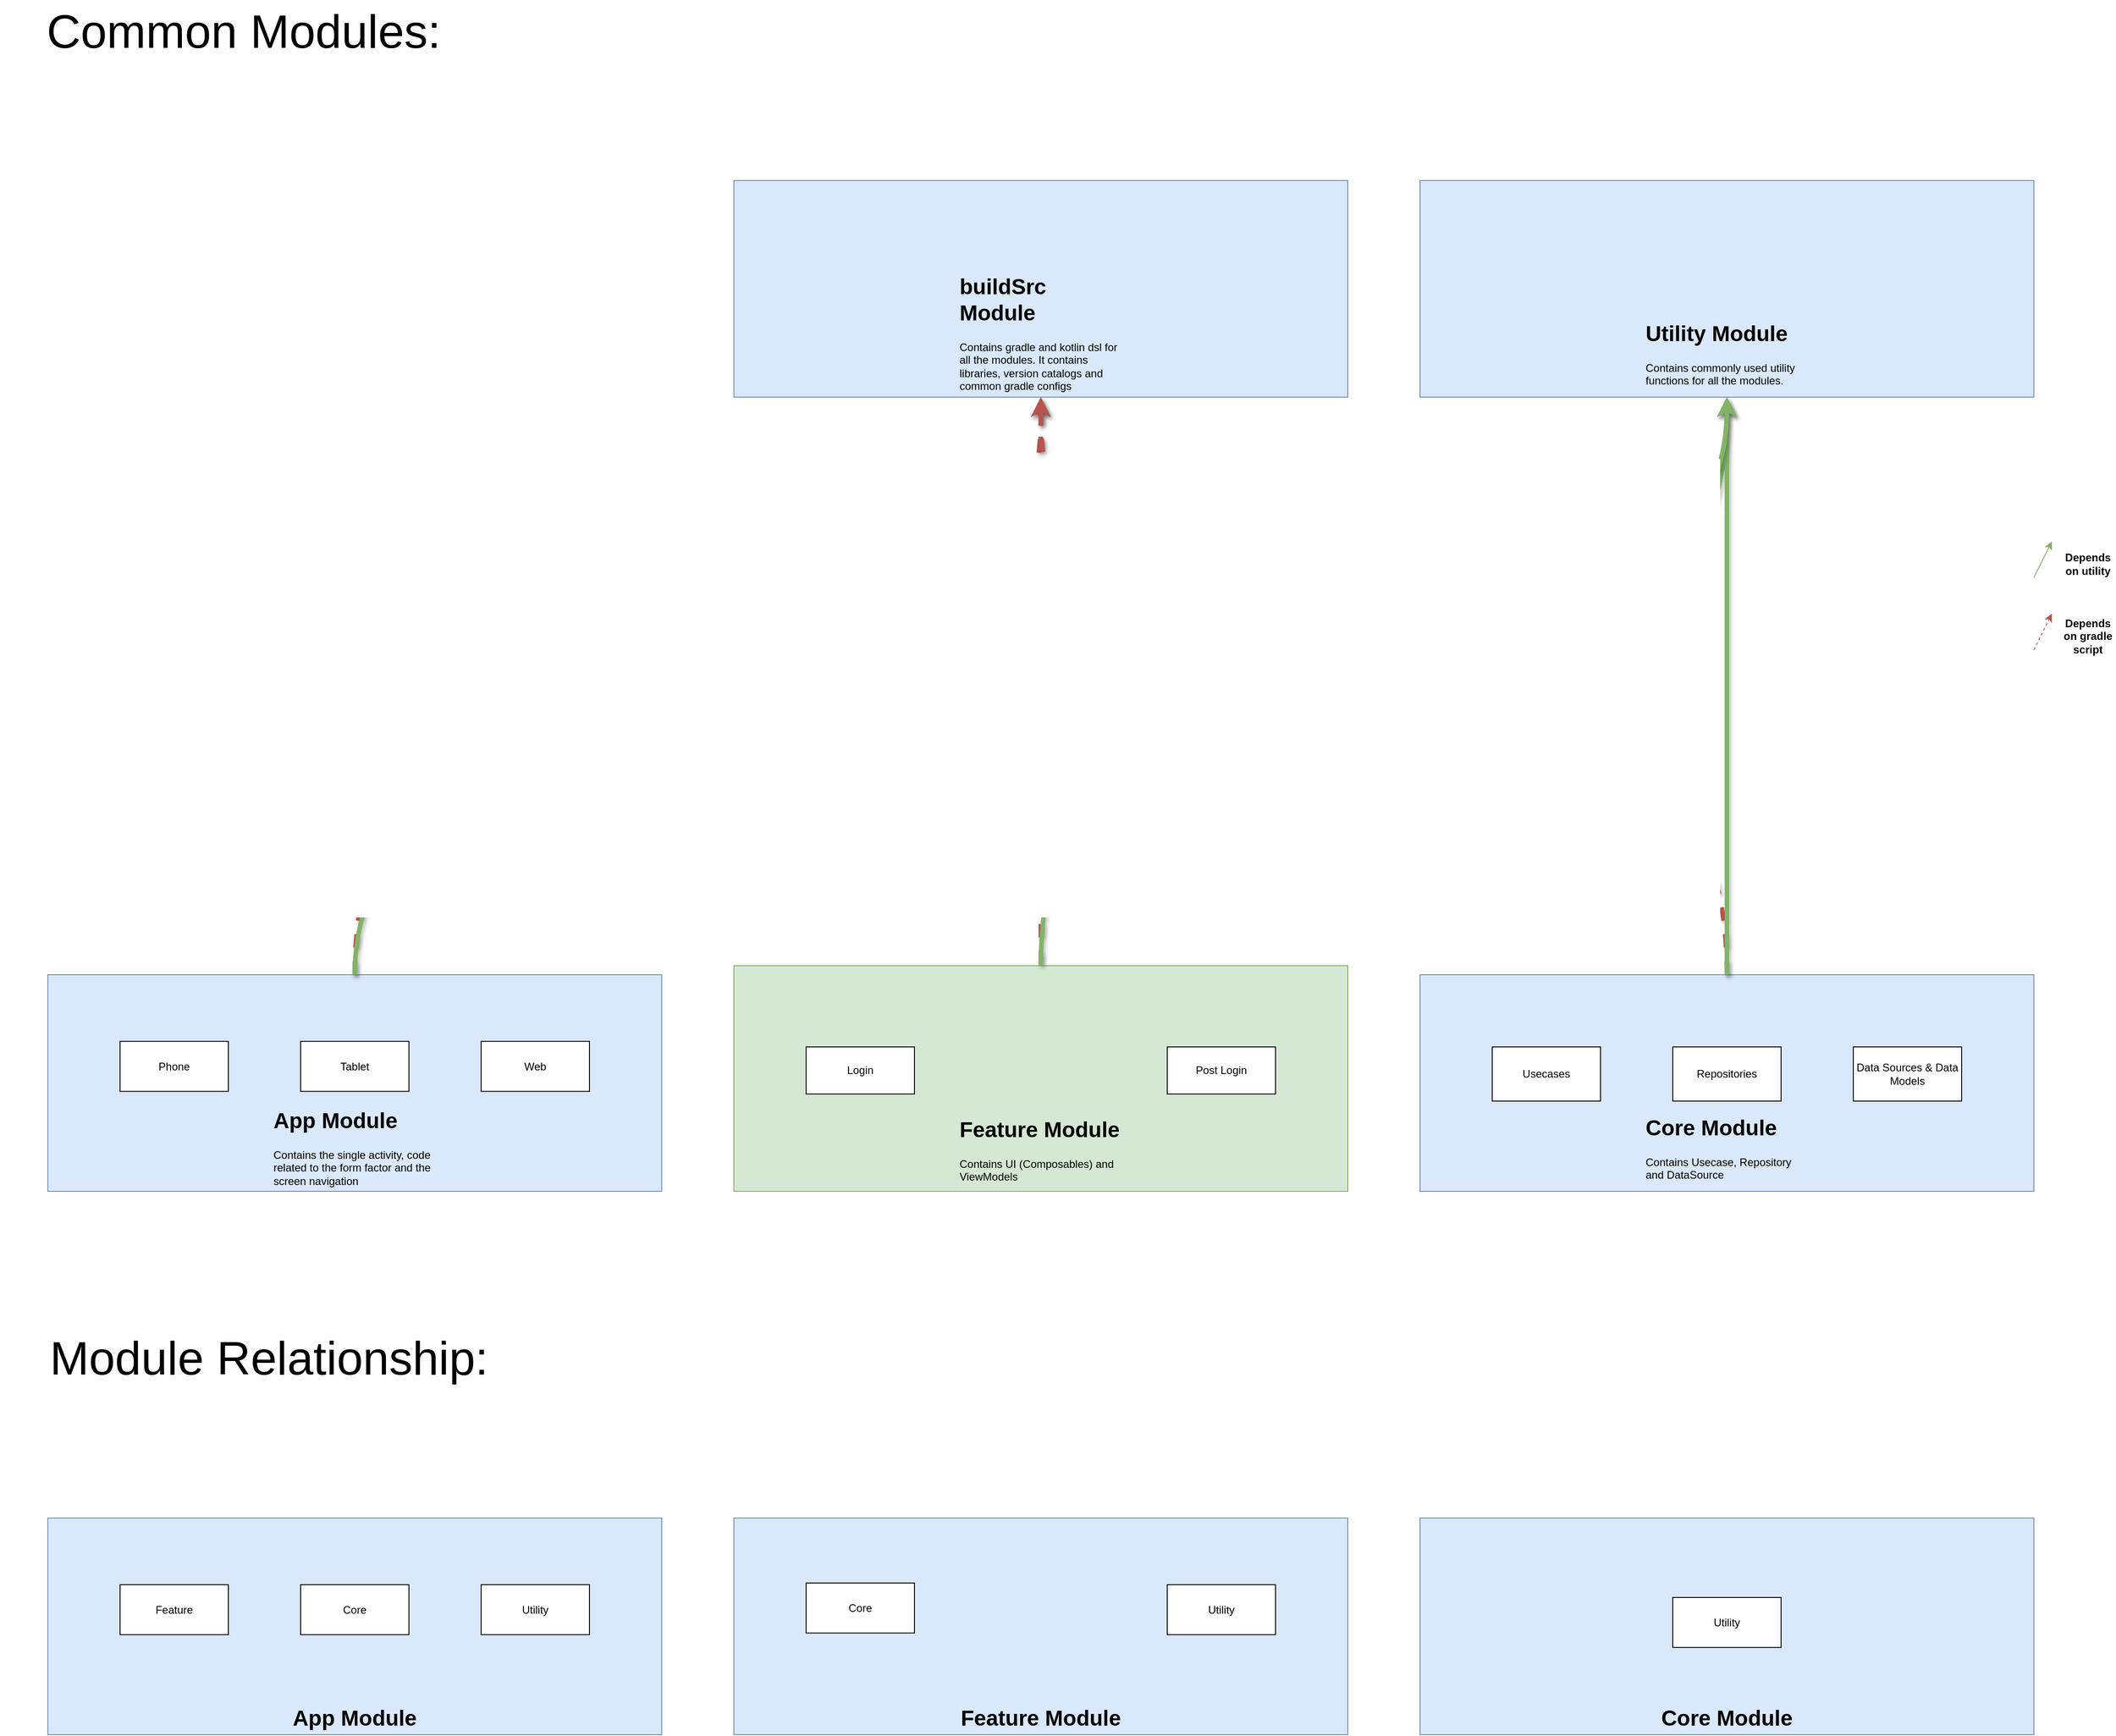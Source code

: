 <mxfile version="22.1.13" type="github">
  <diagram name="Page-1" id="cc9SVtuZvTOHyXBjHd1u">
    <mxGraphModel dx="3695" dy="2727" grid="1" gridSize="10" guides="1" tooltips="1" connect="1" arrows="1" fold="1" page="1" pageScale="1" pageWidth="827" pageHeight="1169" math="0" shadow="0">
      <root>
        <mxCell id="0" />
        <mxCell id="1" parent="0" />
        <mxCell id="cq845K4-0NDsHjAoLR2O-6" value="" style="group;fillColor=#dae8fc;strokeColor=#6c8ebf;" parent="1" vertex="1" connectable="0">
          <mxGeometry x="40" y="440" width="680" height="240" as="geometry" />
        </mxCell>
        <mxCell id="cq845K4-0NDsHjAoLR2O-1" value="" style="rounded=0;whiteSpace=wrap;html=1;fillColor=#dae8fc;strokeColor=#6c8ebf;" parent="cq845K4-0NDsHjAoLR2O-6" vertex="1">
          <mxGeometry width="680" height="240" as="geometry" />
        </mxCell>
        <mxCell id="cq845K4-0NDsHjAoLR2O-2" value="Phone" style="rounded=0;whiteSpace=wrap;html=1;" parent="cq845K4-0NDsHjAoLR2O-6" vertex="1">
          <mxGeometry x="80" y="73.846" width="120" height="55.385" as="geometry" />
        </mxCell>
        <mxCell id="cq845K4-0NDsHjAoLR2O-3" value="Tablet" style="rounded=0;whiteSpace=wrap;html=1;" parent="cq845K4-0NDsHjAoLR2O-6" vertex="1">
          <mxGeometry x="280" y="73.846" width="120" height="55.385" as="geometry" />
        </mxCell>
        <mxCell id="cq845K4-0NDsHjAoLR2O-4" value="Web" style="rounded=0;whiteSpace=wrap;html=1;" parent="cq845K4-0NDsHjAoLR2O-6" vertex="1">
          <mxGeometry x="480" y="73.846" width="120" height="55.385" as="geometry" />
        </mxCell>
        <mxCell id="cq845K4-0NDsHjAoLR2O-29" value="&lt;h1&gt;App Module&lt;/h1&gt;&lt;div&gt;Contains the single activity, code related to the form factor and the screen navigation&lt;/div&gt;" style="text;html=1;strokeColor=none;fillColor=none;spacing=5;spacingTop=-20;whiteSpace=wrap;overflow=hidden;rounded=0;" parent="cq845K4-0NDsHjAoLR2O-6" vertex="1">
          <mxGeometry x="245" y="142" width="190" height="96" as="geometry" />
        </mxCell>
        <mxCell id="cq845K4-0NDsHjAoLR2O-21" value="" style="group;fillColor=#dae8fc;strokeColor=#6c8ebf;" parent="1" vertex="1" connectable="0">
          <mxGeometry x="1560" y="440" width="680" height="240" as="geometry" />
        </mxCell>
        <mxCell id="cq845K4-0NDsHjAoLR2O-22" value="" style="rounded=0;whiteSpace=wrap;html=1;fillColor=#dae8fc;strokeColor=#6c8ebf;" parent="cq845K4-0NDsHjAoLR2O-21" vertex="1">
          <mxGeometry width="680" height="240" as="geometry" />
        </mxCell>
        <mxCell id="cq845K4-0NDsHjAoLR2O-23" value="Usecases" style="rounded=0;whiteSpace=wrap;html=1;" parent="cq845K4-0NDsHjAoLR2O-21" vertex="1">
          <mxGeometry x="80" y="80" width="120" height="60" as="geometry" />
        </mxCell>
        <mxCell id="cq845K4-0NDsHjAoLR2O-24" value="Repositories" style="rounded=0;whiteSpace=wrap;html=1;" parent="cq845K4-0NDsHjAoLR2O-21" vertex="1">
          <mxGeometry x="280" y="80" width="120" height="60" as="geometry" />
        </mxCell>
        <mxCell id="cq845K4-0NDsHjAoLR2O-25" value="Data Sources &amp;amp; Data Models" style="rounded=0;whiteSpace=wrap;html=1;" parent="cq845K4-0NDsHjAoLR2O-21" vertex="1">
          <mxGeometry x="480" y="80" width="120" height="60" as="geometry" />
        </mxCell>
        <mxCell id="cq845K4-0NDsHjAoLR2O-31" value="&lt;h1&gt;Core Module&lt;/h1&gt;&lt;p&gt;Contains Usecase, Repository and DataSource&lt;/p&gt;" style="text;html=1;strokeColor=none;fillColor=none;spacing=5;spacingTop=-20;whiteSpace=wrap;overflow=hidden;rounded=0;" parent="cq845K4-0NDsHjAoLR2O-21" vertex="1">
          <mxGeometry x="245" y="150" width="190" height="90" as="geometry" />
        </mxCell>
        <mxCell id="cq845K4-0NDsHjAoLR2O-39" value="" style="group;fillColor=#dae8fc;strokeColor=#6c8ebf;" parent="1" vertex="1" connectable="0">
          <mxGeometry x="1560" y="-440" width="680" height="240" as="geometry" />
        </mxCell>
        <mxCell id="cq845K4-0NDsHjAoLR2O-40" value="" style="rounded=0;whiteSpace=wrap;html=1;fillColor=#dae8fc;strokeColor=#6c8ebf;" parent="cq845K4-0NDsHjAoLR2O-39" vertex="1">
          <mxGeometry width="680" height="240" as="geometry" />
        </mxCell>
        <mxCell id="cq845K4-0NDsHjAoLR2O-44" value="&lt;h1&gt;Utility Module&lt;/h1&gt;&lt;p&gt;Contains commonly used utility functions for all the modules.&lt;/p&gt;" style="text;html=1;strokeColor=none;fillColor=none;spacing=5;spacingTop=-20;whiteSpace=wrap;overflow=hidden;rounded=0;" parent="cq845K4-0NDsHjAoLR2O-39" vertex="1">
          <mxGeometry x="245" y="150" width="190" height="90" as="geometry" />
        </mxCell>
        <mxCell id="cq845K4-0NDsHjAoLR2O-45" value="" style="group;fillColor=#dae8fc;strokeColor=#6c8ebf;" parent="1" vertex="1" connectable="0">
          <mxGeometry x="800" y="-440" width="680" height="240" as="geometry" />
        </mxCell>
        <mxCell id="cq845K4-0NDsHjAoLR2O-46" value="" style="rounded=0;whiteSpace=wrap;html=1;fillColor=#dae8fc;strokeColor=#6c8ebf;" parent="cq845K4-0NDsHjAoLR2O-45" vertex="1">
          <mxGeometry width="680" height="240" as="geometry" />
        </mxCell>
        <mxCell id="cq845K4-0NDsHjAoLR2O-47" value="&lt;h1&gt;buildSrc Module&lt;/h1&gt;&lt;p&gt;Contains gradle and kotlin dsl for all the modules. It contains libraries, version catalogs and common gradle configs&lt;/p&gt;" style="text;html=1;strokeColor=none;fillColor=none;spacing=5;spacingTop=-20;whiteSpace=wrap;overflow=hidden;rounded=0;" parent="cq845K4-0NDsHjAoLR2O-45" vertex="1">
          <mxGeometry x="245" y="98" width="190" height="142" as="geometry" />
        </mxCell>
        <mxCell id="cq845K4-0NDsHjAoLR2O-48" style="rounded=0;orthogonalLoop=1;jettySize=auto;html=1;exitX=0.5;exitY=1;exitDx=0;exitDy=0;entryX=0.5;entryY=0;entryDx=0;entryDy=0;edgeStyle=orthogonalEdgeStyle;curved=1;startArrow=block;startFill=1;endArrow=none;endFill=0;dashed=1;fillColor=#f8cecc;strokeColor=#b85450;shadow=1;strokeWidth=5;" parent="1" source="cq845K4-0NDsHjAoLR2O-47" target="cq845K4-0NDsHjAoLR2O-1" edge="1">
          <mxGeometry relative="1" as="geometry" />
        </mxCell>
        <mxCell id="cq845K4-0NDsHjAoLR2O-49" style="edgeStyle=orthogonalEdgeStyle;rounded=0;orthogonalLoop=1;jettySize=auto;html=1;exitX=0.5;exitY=1;exitDx=0;exitDy=0;entryX=0.5;entryY=0;entryDx=0;entryDy=0;curved=1;dashed=1;startArrow=classic;startFill=1;endArrow=none;endFill=0;fillColor=#f8cecc;strokeColor=#b85450;strokeWidth=5;shadow=1;" parent="1" source="cq845K4-0NDsHjAoLR2O-47" target="cq845K4-0NDsHjAoLR2O-9" edge="1">
          <mxGeometry relative="1" as="geometry" />
        </mxCell>
        <mxCell id="cq845K4-0NDsHjAoLR2O-8" value="" style="group" parent="1" vertex="1" connectable="0">
          <mxGeometry x="800" y="430" width="680" height="250" as="geometry" />
        </mxCell>
        <mxCell id="cq845K4-0NDsHjAoLR2O-9" value="" style="rounded=0;whiteSpace=wrap;html=1;fillColor=#d5e8d4;strokeColor=#82b366;" parent="cq845K4-0NDsHjAoLR2O-8" vertex="1">
          <mxGeometry width="680" height="250" as="geometry" />
        </mxCell>
        <mxCell id="cq845K4-0NDsHjAoLR2O-10" value="Login" style="rounded=0;whiteSpace=wrap;html=1;" parent="cq845K4-0NDsHjAoLR2O-8" vertex="1">
          <mxGeometry x="80" y="90" width="120" height="52.14" as="geometry" />
        </mxCell>
        <mxCell id="cq845K4-0NDsHjAoLR2O-14" value="Post Login" style="rounded=0;whiteSpace=wrap;html=1;" parent="cq845K4-0NDsHjAoLR2O-8" vertex="1">
          <mxGeometry x="480" y="90" width="120" height="52.14" as="geometry" />
        </mxCell>
        <mxCell id="cq845K4-0NDsHjAoLR2O-27" value="&lt;h1&gt;Feature Module&lt;/h1&gt;&lt;p&gt;Contains UI (Composables) and ViewModels&lt;/p&gt;" style="text;html=1;strokeColor=none;fillColor=none;spacing=5;spacingTop=-20;whiteSpace=wrap;overflow=hidden;rounded=0;" parent="cq845K4-0NDsHjAoLR2O-8" vertex="1">
          <mxGeometry x="245" y="162.38" width="190" height="85.63" as="geometry" />
        </mxCell>
        <mxCell id="cq845K4-0NDsHjAoLR2O-52" style="edgeStyle=orthogonalEdgeStyle;rounded=0;orthogonalLoop=1;jettySize=auto;html=1;exitX=0.5;exitY=0;exitDx=0;exitDy=0;entryX=0.5;entryY=1;entryDx=0;entryDy=0;curved=1;dashed=1;fillColor=#f8cecc;strokeColor=#b85450;strokeWidth=5;shadow=1;" parent="1" source="cq845K4-0NDsHjAoLR2O-22" target="cq845K4-0NDsHjAoLR2O-47" edge="1">
          <mxGeometry relative="1" as="geometry" />
        </mxCell>
        <mxCell id="cq845K4-0NDsHjAoLR2O-53" style="edgeStyle=orthogonalEdgeStyle;rounded=0;orthogonalLoop=1;jettySize=auto;html=1;exitX=0.5;exitY=0;exitDx=0;exitDy=0;entryX=0.5;entryY=1;entryDx=0;entryDy=0;curved=1;fillColor=#d5e8d4;strokeColor=#82b366;strokeWidth=5;shadow=1;" parent="1" source="cq845K4-0NDsHjAoLR2O-9" target="cq845K4-0NDsHjAoLR2O-44" edge="1">
          <mxGeometry relative="1" as="geometry" />
        </mxCell>
        <mxCell id="cq845K4-0NDsHjAoLR2O-54" style="edgeStyle=orthogonalEdgeStyle;rounded=0;orthogonalLoop=1;jettySize=auto;html=1;exitX=0.5;exitY=0;exitDx=0;exitDy=0;entryX=0.5;entryY=1;entryDx=0;entryDy=0;curved=1;fillColor=#d5e8d4;strokeColor=#82b366;strokeWidth=5;shadow=1;" parent="1" source="cq845K4-0NDsHjAoLR2O-22" target="cq845K4-0NDsHjAoLR2O-44" edge="1">
          <mxGeometry relative="1" as="geometry" />
        </mxCell>
        <mxCell id="cq845K4-0NDsHjAoLR2O-55" value="" style="group;" parent="1" vertex="1" connectable="0">
          <mxGeometry x="2240" y="-40" width="90" height="40" as="geometry" />
        </mxCell>
        <mxCell id="cq845K4-0NDsHjAoLR2O-36" value="" style="endArrow=classic;html=1;rounded=0;fillColor=#d5e8d4;strokeColor=#82b366;" parent="cq845K4-0NDsHjAoLR2O-55" edge="1">
          <mxGeometry width="50" height="50" relative="1" as="geometry">
            <mxPoint y="40" as="sourcePoint" />
            <mxPoint x="20" as="targetPoint" />
          </mxGeometry>
        </mxCell>
        <mxCell id="cq845K4-0NDsHjAoLR2O-38" value="&lt;h4&gt;Depends on utility&lt;/h4&gt;" style="text;html=1;strokeColor=none;fillColor=none;align=center;verticalAlign=middle;whiteSpace=wrap;rounded=0;" parent="cq845K4-0NDsHjAoLR2O-55" vertex="1">
          <mxGeometry x="30" y="10" width="60" height="30" as="geometry" />
        </mxCell>
        <mxCell id="cq845K4-0NDsHjAoLR2O-56" value="" style="group;" parent="1" vertex="1" connectable="0">
          <mxGeometry x="2240" y="40" width="90" height="40" as="geometry" />
        </mxCell>
        <mxCell id="cq845K4-0NDsHjAoLR2O-57" value="" style="endArrow=classic;html=1;rounded=0;dashed=1;fillColor=#f8cecc;strokeColor=#b85450;" parent="cq845K4-0NDsHjAoLR2O-56" edge="1">
          <mxGeometry width="50" height="50" relative="1" as="geometry">
            <mxPoint y="40" as="sourcePoint" />
            <mxPoint x="20" as="targetPoint" />
          </mxGeometry>
        </mxCell>
        <mxCell id="cq845K4-0NDsHjAoLR2O-58" value="&lt;h4&gt;Depends on gradle script&lt;/h4&gt;" style="text;html=1;strokeColor=none;fillColor=none;align=center;verticalAlign=middle;whiteSpace=wrap;rounded=0;" parent="cq845K4-0NDsHjAoLR2O-56" vertex="1">
          <mxGeometry x="30" y="10" width="60" height="30" as="geometry" />
        </mxCell>
        <mxCell id="HW10eFchwnDjr-zvBBHw-1" style="edgeStyle=orthogonalEdgeStyle;rounded=0;orthogonalLoop=1;jettySize=auto;html=1;exitX=0.5;exitY=0;exitDx=0;exitDy=0;entryX=0.5;entryY=1;entryDx=0;entryDy=0;curved=1;fillColor=#d5e8d4;strokeColor=#82b366;shadow=1;strokeWidth=5;" parent="1" source="cq845K4-0NDsHjAoLR2O-1" target="cq845K4-0NDsHjAoLR2O-44" edge="1">
          <mxGeometry relative="1" as="geometry" />
        </mxCell>
        <mxCell id="ToN_AyxgVd6cc8cqlqYI-1" value="&lt;font style=&quot;font-size: 52px;&quot;&gt;Module Relationship:&lt;/font&gt;" style="text;html=1;strokeColor=none;fillColor=none;align=center;verticalAlign=middle;whiteSpace=wrap;rounded=0;" vertex="1" parent="1">
          <mxGeometry x="40" y="830" width="490" height="70" as="geometry" />
        </mxCell>
        <mxCell id="ToN_AyxgVd6cc8cqlqYI-2" value="" style="group;fillColor=#dae8fc;strokeColor=#6c8ebf;" vertex="1" connectable="0" parent="1">
          <mxGeometry x="40" y="1042" width="680" height="240" as="geometry" />
        </mxCell>
        <mxCell id="ToN_AyxgVd6cc8cqlqYI-3" value="" style="rounded=0;whiteSpace=wrap;html=1;fillColor=#dae8fc;strokeColor=#6c8ebf;" vertex="1" parent="ToN_AyxgVd6cc8cqlqYI-2">
          <mxGeometry width="680" height="240" as="geometry" />
        </mxCell>
        <mxCell id="ToN_AyxgVd6cc8cqlqYI-4" value="Feature" style="rounded=0;whiteSpace=wrap;html=1;" vertex="1" parent="ToN_AyxgVd6cc8cqlqYI-2">
          <mxGeometry x="80" y="73.846" width="120" height="55.385" as="geometry" />
        </mxCell>
        <mxCell id="ToN_AyxgVd6cc8cqlqYI-5" value="Core" style="rounded=0;whiteSpace=wrap;html=1;" vertex="1" parent="ToN_AyxgVd6cc8cqlqYI-2">
          <mxGeometry x="280" y="73.846" width="120" height="55.385" as="geometry" />
        </mxCell>
        <mxCell id="ToN_AyxgVd6cc8cqlqYI-6" value="Utility" style="rounded=0;whiteSpace=wrap;html=1;" vertex="1" parent="ToN_AyxgVd6cc8cqlqYI-2">
          <mxGeometry x="480" y="73.846" width="120" height="55.385" as="geometry" />
        </mxCell>
        <mxCell id="ToN_AyxgVd6cc8cqlqYI-7" value="&lt;h1&gt;App Module&lt;/h1&gt;" style="text;html=1;strokeColor=none;fillColor=none;spacing=5;spacingTop=-20;whiteSpace=wrap;overflow=hidden;rounded=0;align=center;" vertex="1" parent="ToN_AyxgVd6cc8cqlqYI-2">
          <mxGeometry x="245" y="202" width="190" height="38" as="geometry" />
        </mxCell>
        <mxCell id="ToN_AyxgVd6cc8cqlqYI-8" value="&lt;font style=&quot;font-size: 52px;&quot;&gt;Common Modules:&lt;/font&gt;" style="text;html=1;strokeColor=none;fillColor=none;align=center;verticalAlign=middle;whiteSpace=wrap;rounded=0;" vertex="1" parent="1">
          <mxGeometry x="-13" y="-640" width="540" height="70" as="geometry" />
        </mxCell>
        <mxCell id="ToN_AyxgVd6cc8cqlqYI-9" value="" style="group;fillColor=#dae8fc;strokeColor=#6c8ebf;" vertex="1" connectable="0" parent="1">
          <mxGeometry x="800" y="1042" width="680" height="240" as="geometry" />
        </mxCell>
        <mxCell id="ToN_AyxgVd6cc8cqlqYI-10" value="" style="rounded=0;whiteSpace=wrap;html=1;fillColor=#dae8fc;strokeColor=#6c8ebf;" vertex="1" parent="ToN_AyxgVd6cc8cqlqYI-9">
          <mxGeometry width="680" height="240" as="geometry" />
        </mxCell>
        <mxCell id="ToN_AyxgVd6cc8cqlqYI-12" value="Core" style="rounded=0;whiteSpace=wrap;html=1;" vertex="1" parent="ToN_AyxgVd6cc8cqlqYI-9">
          <mxGeometry x="80" y="71.996" width="120" height="55.385" as="geometry" />
        </mxCell>
        <mxCell id="ToN_AyxgVd6cc8cqlqYI-13" value="Utility" style="rounded=0;whiteSpace=wrap;html=1;" vertex="1" parent="ToN_AyxgVd6cc8cqlqYI-9">
          <mxGeometry x="480" y="73.846" width="120" height="55.385" as="geometry" />
        </mxCell>
        <mxCell id="ToN_AyxgVd6cc8cqlqYI-14" value="&lt;h1&gt;Feature Module&lt;/h1&gt;" style="text;html=1;strokeColor=none;fillColor=none;spacing=5;spacingTop=-20;whiteSpace=wrap;overflow=hidden;rounded=0;align=center;" vertex="1" parent="ToN_AyxgVd6cc8cqlqYI-9">
          <mxGeometry x="245" y="202" width="190" height="38" as="geometry" />
        </mxCell>
        <mxCell id="ToN_AyxgVd6cc8cqlqYI-15" value="" style="group;fillColor=#dae8fc;strokeColor=#6c8ebf;" vertex="1" connectable="0" parent="1">
          <mxGeometry x="1560" y="1042" width="680" height="240" as="geometry" />
        </mxCell>
        <mxCell id="ToN_AyxgVd6cc8cqlqYI-16" value="" style="rounded=0;whiteSpace=wrap;html=1;fillColor=#dae8fc;strokeColor=#6c8ebf;" vertex="1" parent="ToN_AyxgVd6cc8cqlqYI-15">
          <mxGeometry width="680" height="240" as="geometry" />
        </mxCell>
        <mxCell id="ToN_AyxgVd6cc8cqlqYI-18" value="Utility" style="rounded=0;whiteSpace=wrap;html=1;" vertex="1" parent="ToN_AyxgVd6cc8cqlqYI-15">
          <mxGeometry x="280" y="87.996" width="120" height="55.385" as="geometry" />
        </mxCell>
        <mxCell id="ToN_AyxgVd6cc8cqlqYI-19" value="&lt;h1&gt;Core Module&lt;/h1&gt;" style="text;html=1;strokeColor=none;fillColor=none;spacing=5;spacingTop=-20;whiteSpace=wrap;overflow=hidden;rounded=0;align=center;" vertex="1" parent="ToN_AyxgVd6cc8cqlqYI-15">
          <mxGeometry x="245" y="202" width="190" height="38" as="geometry" />
        </mxCell>
      </root>
    </mxGraphModel>
  </diagram>
</mxfile>
